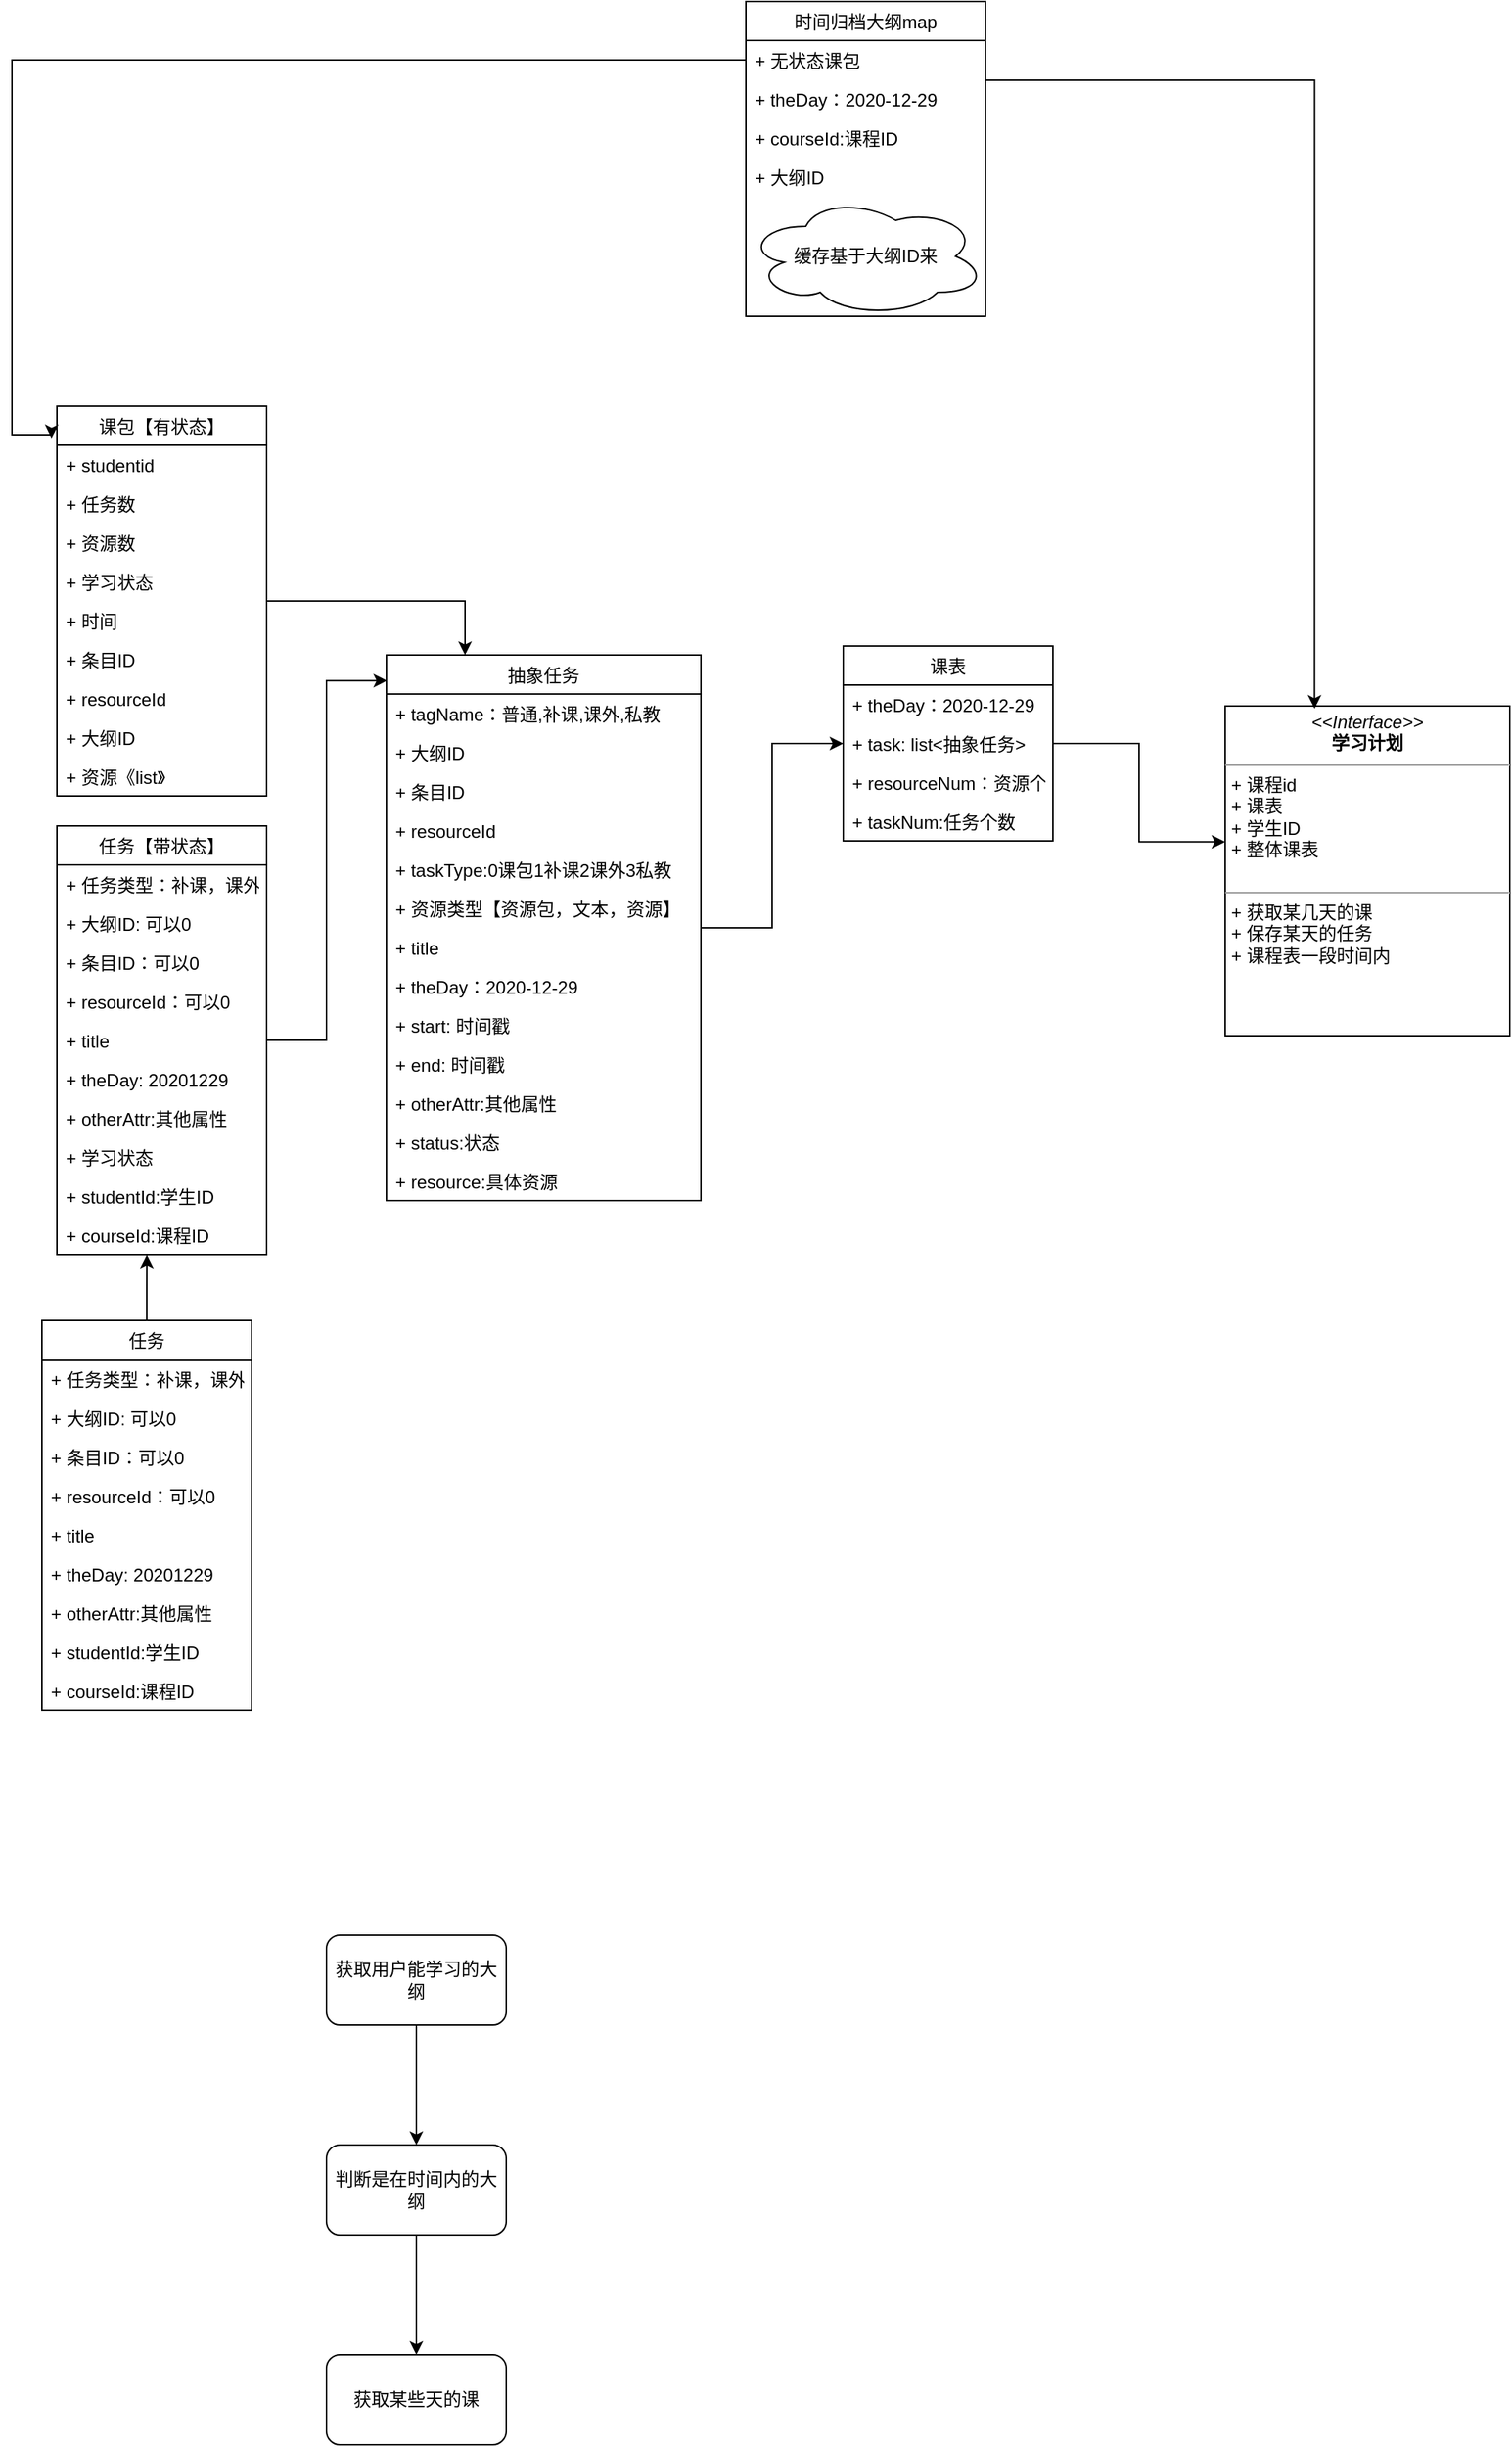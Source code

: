 <mxfile version="14.1.2" type="github">
  <diagram id="xe28xnixo2NTm2ffLTH5" name="Page-1">
    <mxGraphModel dx="2012" dy="635" grid="1" gridSize="10" guides="1" tooltips="1" connect="1" arrows="1" fold="1" page="1" pageScale="1" pageWidth="827" pageHeight="1169" math="0" shadow="0">
      <root>
        <mxCell id="0" />
        <mxCell id="1" parent="0" />
        <mxCell id="jewvl0w6D_q5FNkcWG2r-2" value="&lt;p style=&quot;margin: 0px ; margin-top: 4px ; text-align: center&quot;&gt;&lt;i&gt;&amp;lt;&amp;lt;Interface&amp;gt;&amp;gt;&lt;/i&gt;&lt;br&gt;&lt;b&gt;学习计划&lt;/b&gt;&lt;/p&gt;&lt;hr size=&quot;1&quot;&gt;&lt;p style=&quot;margin: 0px ; margin-left: 4px&quot;&gt;+&amp;nbsp;课程id&lt;/p&gt;&lt;p style=&quot;margin: 0px ; margin-left: 4px&quot;&gt;+&amp;nbsp;课表&lt;br&gt;+&amp;nbsp;学生ID&lt;/p&gt;&lt;p style=&quot;margin: 0px ; margin-left: 4px&quot;&gt;+&amp;nbsp;整体课表&lt;/p&gt;&lt;br&gt;&lt;hr size=&quot;1&quot;&gt;&lt;p style=&quot;margin: 0px ; margin-left: 4px&quot;&gt;+&amp;nbsp;获取某几天的课&lt;br&gt;+&amp;nbsp;保存某天的任务&lt;/p&gt;&lt;p style=&quot;margin: 0px ; margin-left: 4px&quot;&gt;+&amp;nbsp;课程表一段时间内&lt;/p&gt;" style="verticalAlign=top;align=left;overflow=fill;fontSize=12;fontFamily=Helvetica;html=1;" vertex="1" parent="1">
          <mxGeometry x="530" y="690" width="190" height="220" as="geometry" />
        </mxCell>
        <mxCell id="jewvl0w6D_q5FNkcWG2r-3" value="课表" style="swimlane;fontStyle=0;childLayout=stackLayout;horizontal=1;startSize=26;fillColor=none;horizontalStack=0;resizeParent=1;resizeParentMax=0;resizeLast=0;collapsible=1;marginBottom=0;" vertex="1" parent="1">
          <mxGeometry x="275" y="650" width="140" height="130" as="geometry" />
        </mxCell>
        <mxCell id="jewvl0w6D_q5FNkcWG2r-4" value="+ theDay：2020-12-29" style="text;strokeColor=none;fillColor=none;align=left;verticalAlign=top;spacingLeft=4;spacingRight=4;overflow=hidden;rotatable=0;points=[[0,0.5],[1,0.5]];portConstraint=eastwest;" vertex="1" parent="jewvl0w6D_q5FNkcWG2r-3">
          <mxGeometry y="26" width="140" height="26" as="geometry" />
        </mxCell>
        <mxCell id="jewvl0w6D_q5FNkcWG2r-5" value="+ task: list&lt;抽象任务&gt;" style="text;strokeColor=none;fillColor=none;align=left;verticalAlign=top;spacingLeft=4;spacingRight=4;overflow=hidden;rotatable=0;points=[[0,0.5],[1,0.5]];portConstraint=eastwest;" vertex="1" parent="jewvl0w6D_q5FNkcWG2r-3">
          <mxGeometry y="52" width="140" height="26" as="geometry" />
        </mxCell>
        <mxCell id="jewvl0w6D_q5FNkcWG2r-11" value="+ resourceNum：资源个" style="text;strokeColor=none;fillColor=none;align=left;verticalAlign=top;spacingLeft=4;spacingRight=4;overflow=hidden;rotatable=0;points=[[0,0.5],[1,0.5]];portConstraint=eastwest;" vertex="1" parent="jewvl0w6D_q5FNkcWG2r-3">
          <mxGeometry y="78" width="140" height="26" as="geometry" />
        </mxCell>
        <mxCell id="jewvl0w6D_q5FNkcWG2r-6" value="+ taskNum:任务个数" style="text;strokeColor=none;fillColor=none;align=left;verticalAlign=top;spacingLeft=4;spacingRight=4;overflow=hidden;rotatable=0;points=[[0,0.5],[1,0.5]];portConstraint=eastwest;" vertex="1" parent="jewvl0w6D_q5FNkcWG2r-3">
          <mxGeometry y="104" width="140" height="26" as="geometry" />
        </mxCell>
        <mxCell id="jewvl0w6D_q5FNkcWG2r-48" style="edgeStyle=orthogonalEdgeStyle;rounded=0;orthogonalLoop=1;jettySize=auto;html=1;entryX=0.25;entryY=0;entryDx=0;entryDy=0;" edge="1" parent="1" source="jewvl0w6D_q5FNkcWG2r-7" target="jewvl0w6D_q5FNkcWG2r-34">
          <mxGeometry relative="1" as="geometry" />
        </mxCell>
        <mxCell id="jewvl0w6D_q5FNkcWG2r-7" value="课包【有状态】" style="swimlane;fontStyle=0;childLayout=stackLayout;horizontal=1;startSize=26;fillColor=none;horizontalStack=0;resizeParent=1;resizeParentMax=0;resizeLast=0;collapsible=1;marginBottom=0;" vertex="1" parent="1">
          <mxGeometry x="-250" y="490" width="140" height="260" as="geometry" />
        </mxCell>
        <mxCell id="jewvl0w6D_q5FNkcWG2r-8" value="+ studentid" style="text;strokeColor=none;fillColor=none;align=left;verticalAlign=top;spacingLeft=4;spacingRight=4;overflow=hidden;rotatable=0;points=[[0,0.5],[1,0.5]];portConstraint=eastwest;" vertex="1" parent="jewvl0w6D_q5FNkcWG2r-7">
          <mxGeometry y="26" width="140" height="26" as="geometry" />
        </mxCell>
        <mxCell id="jewvl0w6D_q5FNkcWG2r-93" value="+ 任务数" style="text;strokeColor=none;fillColor=none;align=left;verticalAlign=top;spacingLeft=4;spacingRight=4;overflow=hidden;rotatable=0;points=[[0,0.5],[1,0.5]];portConstraint=eastwest;" vertex="1" parent="jewvl0w6D_q5FNkcWG2r-7">
          <mxGeometry y="52" width="140" height="26" as="geometry" />
        </mxCell>
        <mxCell id="jewvl0w6D_q5FNkcWG2r-9" value="+ 资源数" style="text;strokeColor=none;fillColor=none;align=left;verticalAlign=top;spacingLeft=4;spacingRight=4;overflow=hidden;rotatable=0;points=[[0,0.5],[1,0.5]];portConstraint=eastwest;" vertex="1" parent="jewvl0w6D_q5FNkcWG2r-7">
          <mxGeometry y="78" width="140" height="26" as="geometry" />
        </mxCell>
        <mxCell id="jewvl0w6D_q5FNkcWG2r-12" value="+ 学习状态" style="text;strokeColor=none;fillColor=none;align=left;verticalAlign=top;spacingLeft=4;spacingRight=4;overflow=hidden;rotatable=0;points=[[0,0.5],[1,0.5]];portConstraint=eastwest;" vertex="1" parent="jewvl0w6D_q5FNkcWG2r-7">
          <mxGeometry y="104" width="140" height="26" as="geometry" />
        </mxCell>
        <mxCell id="jewvl0w6D_q5FNkcWG2r-13" value="+ 时间" style="text;strokeColor=none;fillColor=none;align=left;verticalAlign=top;spacingLeft=4;spacingRight=4;overflow=hidden;rotatable=0;points=[[0,0.5],[1,0.5]];portConstraint=eastwest;" vertex="1" parent="jewvl0w6D_q5FNkcWG2r-7">
          <mxGeometry y="130" width="140" height="26" as="geometry" />
        </mxCell>
        <mxCell id="jewvl0w6D_q5FNkcWG2r-54" value="+ 条目ID" style="text;strokeColor=none;fillColor=none;align=left;verticalAlign=top;spacingLeft=4;spacingRight=4;overflow=hidden;rotatable=0;points=[[0,0.5],[1,0.5]];portConstraint=eastwest;" vertex="1" parent="jewvl0w6D_q5FNkcWG2r-7">
          <mxGeometry y="156" width="140" height="26" as="geometry" />
        </mxCell>
        <mxCell id="jewvl0w6D_q5FNkcWG2r-55" value="+ resourceId" style="text;strokeColor=none;fillColor=none;align=left;verticalAlign=top;spacingLeft=4;spacingRight=4;overflow=hidden;rotatable=0;points=[[0,0.5],[1,0.5]];portConstraint=eastwest;" vertex="1" parent="jewvl0w6D_q5FNkcWG2r-7">
          <mxGeometry y="182" width="140" height="26" as="geometry" />
        </mxCell>
        <mxCell id="jewvl0w6D_q5FNkcWG2r-53" value="+ 大纲ID" style="text;strokeColor=none;fillColor=none;align=left;verticalAlign=top;spacingLeft=4;spacingRight=4;overflow=hidden;rotatable=0;points=[[0,0.5],[1,0.5]];portConstraint=eastwest;" vertex="1" parent="jewvl0w6D_q5FNkcWG2r-7">
          <mxGeometry y="208" width="140" height="26" as="geometry" />
        </mxCell>
        <mxCell id="jewvl0w6D_q5FNkcWG2r-10" value="+ 资源《list》" style="text;strokeColor=none;fillColor=none;align=left;verticalAlign=top;spacingLeft=4;spacingRight=4;overflow=hidden;rotatable=0;points=[[0,0.5],[1,0.5]];portConstraint=eastwest;" vertex="1" parent="jewvl0w6D_q5FNkcWG2r-7">
          <mxGeometry y="234" width="140" height="26" as="geometry" />
        </mxCell>
        <mxCell id="jewvl0w6D_q5FNkcWG2r-47" style="edgeStyle=orthogonalEdgeStyle;rounded=0;orthogonalLoop=1;jettySize=auto;html=1;entryX=0.002;entryY=0.047;entryDx=0;entryDy=0;entryPerimeter=0;" edge="1" parent="1" source="jewvl0w6D_q5FNkcWG2r-77" target="jewvl0w6D_q5FNkcWG2r-34">
          <mxGeometry relative="1" as="geometry" />
        </mxCell>
        <mxCell id="jewvl0w6D_q5FNkcWG2r-87" style="edgeStyle=orthogonalEdgeStyle;rounded=0;orthogonalLoop=1;jettySize=auto;html=1;entryX=0.429;entryY=1;entryDx=0;entryDy=0;entryPerimeter=0;" edge="1" parent="1" source="jewvl0w6D_q5FNkcWG2r-17" target="jewvl0w6D_q5FNkcWG2r-86">
          <mxGeometry relative="1" as="geometry" />
        </mxCell>
        <mxCell id="jewvl0w6D_q5FNkcWG2r-17" value="任务" style="swimlane;fontStyle=0;childLayout=stackLayout;horizontal=1;startSize=26;fillColor=none;horizontalStack=0;resizeParent=1;resizeParentMax=0;resizeLast=0;collapsible=1;marginBottom=0;" vertex="1" parent="1">
          <mxGeometry x="-260" y="1100" width="140" height="260" as="geometry" />
        </mxCell>
        <mxCell id="jewvl0w6D_q5FNkcWG2r-18" value="+ 任务类型：补课，课外" style="text;strokeColor=none;fillColor=none;align=left;verticalAlign=top;spacingLeft=4;spacingRight=4;overflow=hidden;rotatable=0;points=[[0,0.5],[1,0.5]];portConstraint=eastwest;" vertex="1" parent="jewvl0w6D_q5FNkcWG2r-17">
          <mxGeometry y="26" width="140" height="26" as="geometry" />
        </mxCell>
        <mxCell id="jewvl0w6D_q5FNkcWG2r-49" value="+ 大纲ID: 可以0" style="text;strokeColor=none;fillColor=none;align=left;verticalAlign=top;spacingLeft=4;spacingRight=4;overflow=hidden;rotatable=0;points=[[0,0.5],[1,0.5]];portConstraint=eastwest;" vertex="1" parent="jewvl0w6D_q5FNkcWG2r-17">
          <mxGeometry y="52" width="140" height="26" as="geometry" />
        </mxCell>
        <mxCell id="jewvl0w6D_q5FNkcWG2r-50" value="+ 条目ID：可以0" style="text;strokeColor=none;fillColor=none;align=left;verticalAlign=top;spacingLeft=4;spacingRight=4;overflow=hidden;rotatable=0;points=[[0,0.5],[1,0.5]];portConstraint=eastwest;" vertex="1" parent="jewvl0w6D_q5FNkcWG2r-17">
          <mxGeometry y="78" width="140" height="26" as="geometry" />
        </mxCell>
        <mxCell id="jewvl0w6D_q5FNkcWG2r-19" value="+ resourceId：可以0" style="text;strokeColor=none;fillColor=none;align=left;verticalAlign=top;spacingLeft=4;spacingRight=4;overflow=hidden;rotatable=0;points=[[0,0.5],[1,0.5]];portConstraint=eastwest;" vertex="1" parent="jewvl0w6D_q5FNkcWG2r-17">
          <mxGeometry y="104" width="140" height="26" as="geometry" />
        </mxCell>
        <mxCell id="jewvl0w6D_q5FNkcWG2r-20" value="+ title" style="text;strokeColor=none;fillColor=none;align=left;verticalAlign=top;spacingLeft=4;spacingRight=4;overflow=hidden;rotatable=0;points=[[0,0.5],[1,0.5]];portConstraint=eastwest;" vertex="1" parent="jewvl0w6D_q5FNkcWG2r-17">
          <mxGeometry y="130" width="140" height="26" as="geometry" />
        </mxCell>
        <mxCell id="jewvl0w6D_q5FNkcWG2r-27" value="+ theDay: 20201229" style="text;strokeColor=none;fillColor=none;align=left;verticalAlign=top;spacingLeft=4;spacingRight=4;overflow=hidden;rotatable=0;points=[[0,0.5],[1,0.5]];portConstraint=eastwest;" vertex="1" parent="jewvl0w6D_q5FNkcWG2r-17">
          <mxGeometry y="156" width="140" height="26" as="geometry" />
        </mxCell>
        <mxCell id="jewvl0w6D_q5FNkcWG2r-28" value="+ otherAttr:其他属性" style="text;strokeColor=none;fillColor=none;align=left;verticalAlign=top;spacingLeft=4;spacingRight=4;overflow=hidden;rotatable=0;points=[[0,0.5],[1,0.5]];portConstraint=eastwest;" vertex="1" parent="jewvl0w6D_q5FNkcWG2r-17">
          <mxGeometry y="182" width="140" height="26" as="geometry" />
        </mxCell>
        <mxCell id="jewvl0w6D_q5FNkcWG2r-21" value="+ studentId:学生ID" style="text;strokeColor=none;fillColor=none;align=left;verticalAlign=top;spacingLeft=4;spacingRight=4;overflow=hidden;rotatable=0;points=[[0,0.5],[1,0.5]];portConstraint=eastwest;" vertex="1" parent="jewvl0w6D_q5FNkcWG2r-17">
          <mxGeometry y="208" width="140" height="26" as="geometry" />
        </mxCell>
        <mxCell id="jewvl0w6D_q5FNkcWG2r-29" value="+ courseId:课程ID" style="text;strokeColor=none;fillColor=none;align=left;verticalAlign=top;spacingLeft=4;spacingRight=4;overflow=hidden;rotatable=0;points=[[0,0.5],[1,0.5]];portConstraint=eastwest;" vertex="1" parent="jewvl0w6D_q5FNkcWG2r-17">
          <mxGeometry y="234" width="140" height="26" as="geometry" />
        </mxCell>
        <mxCell id="jewvl0w6D_q5FNkcWG2r-59" style="edgeStyle=orthogonalEdgeStyle;rounded=0;orthogonalLoop=1;jettySize=auto;html=1;exitX=1;exitY=0.25;exitDx=0;exitDy=0;entryX=0.314;entryY=0.008;entryDx=0;entryDy=0;entryPerimeter=0;" edge="1" parent="1" source="jewvl0w6D_q5FNkcWG2r-22" target="jewvl0w6D_q5FNkcWG2r-2">
          <mxGeometry relative="1" as="geometry" />
        </mxCell>
        <mxCell id="jewvl0w6D_q5FNkcWG2r-22" value="时间归档大纲map" style="swimlane;fontStyle=0;childLayout=stackLayout;horizontal=1;startSize=26;fillColor=none;horizontalStack=0;resizeParent=1;resizeParentMax=0;resizeLast=0;collapsible=1;marginBottom=0;" vertex="1" parent="1">
          <mxGeometry x="210" y="220" width="160" height="210" as="geometry" />
        </mxCell>
        <mxCell id="jewvl0w6D_q5FNkcWG2r-61" value="+ 无状态课包" style="text;strokeColor=none;fillColor=none;align=left;verticalAlign=top;spacingLeft=4;spacingRight=4;overflow=hidden;rotatable=0;points=[[0,0.5],[1,0.5]];portConstraint=eastwest;" vertex="1" parent="jewvl0w6D_q5FNkcWG2r-22">
          <mxGeometry y="26" width="160" height="26" as="geometry" />
        </mxCell>
        <mxCell id="jewvl0w6D_q5FNkcWG2r-62" value="+ theDay：2020-12-29" style="text;strokeColor=none;fillColor=none;align=left;verticalAlign=top;spacingLeft=4;spacingRight=4;overflow=hidden;rotatable=0;points=[[0,0.5],[1,0.5]];portConstraint=eastwest;" vertex="1" parent="jewvl0w6D_q5FNkcWG2r-22">
          <mxGeometry y="52" width="160" height="26" as="geometry" />
        </mxCell>
        <mxCell id="jewvl0w6D_q5FNkcWG2r-45" value="+ courseId:课程ID" style="text;strokeColor=none;fillColor=none;align=left;verticalAlign=top;spacingLeft=4;spacingRight=4;overflow=hidden;rotatable=0;points=[[0,0.5],[1,0.5]];portConstraint=eastwest;" vertex="1" parent="jewvl0w6D_q5FNkcWG2r-22">
          <mxGeometry y="78" width="160" height="26" as="geometry" />
        </mxCell>
        <mxCell id="jewvl0w6D_q5FNkcWG2r-40" value="+ 大纲ID" style="text;strokeColor=none;fillColor=none;align=left;verticalAlign=top;spacingLeft=4;spacingRight=4;overflow=hidden;rotatable=0;points=[[0,0.5],[1,0.5]];portConstraint=eastwest;" vertex="1" parent="jewvl0w6D_q5FNkcWG2r-22">
          <mxGeometry y="104" width="160" height="26" as="geometry" />
        </mxCell>
        <mxCell id="jewvl0w6D_q5FNkcWG2r-76" value="缓存基于大纲ID来" style="ellipse;shape=cloud;whiteSpace=wrap;html=1;" vertex="1" parent="jewvl0w6D_q5FNkcWG2r-22">
          <mxGeometry y="130" width="160" height="80" as="geometry" />
        </mxCell>
        <mxCell id="jewvl0w6D_q5FNkcWG2r-56" style="edgeStyle=orthogonalEdgeStyle;rounded=0;orthogonalLoop=1;jettySize=auto;html=1;entryX=0;entryY=0.5;entryDx=0;entryDy=0;" edge="1" parent="1" source="jewvl0w6D_q5FNkcWG2r-34" target="jewvl0w6D_q5FNkcWG2r-5">
          <mxGeometry relative="1" as="geometry" />
        </mxCell>
        <mxCell id="jewvl0w6D_q5FNkcWG2r-34" value="抽象任务" style="swimlane;fontStyle=0;childLayout=stackLayout;horizontal=1;startSize=26;fillColor=none;horizontalStack=0;resizeParent=1;resizeParentMax=0;resizeLast=0;collapsible=1;marginBottom=0;" vertex="1" parent="1">
          <mxGeometry x="-30" y="656" width="210" height="364" as="geometry" />
        </mxCell>
        <mxCell id="jewvl0w6D_q5FNkcWG2r-24" value="+ tagName：普通,补课,课外,私教" style="text;strokeColor=none;fillColor=none;align=left;verticalAlign=top;spacingLeft=4;spacingRight=4;overflow=hidden;rotatable=0;points=[[0,0.5],[1,0.5]];portConstraint=eastwest;" vertex="1" parent="jewvl0w6D_q5FNkcWG2r-34">
          <mxGeometry y="26" width="210" height="26" as="geometry" />
        </mxCell>
        <mxCell id="jewvl0w6D_q5FNkcWG2r-36" value="+ 大纲ID" style="text;strokeColor=none;fillColor=none;align=left;verticalAlign=top;spacingLeft=4;spacingRight=4;overflow=hidden;rotatable=0;points=[[0,0.5],[1,0.5]];portConstraint=eastwest;" vertex="1" parent="jewvl0w6D_q5FNkcWG2r-34">
          <mxGeometry y="52" width="210" height="26" as="geometry" />
        </mxCell>
        <mxCell id="jewvl0w6D_q5FNkcWG2r-43" value="+ 条目ID" style="text;strokeColor=none;fillColor=none;align=left;verticalAlign=top;spacingLeft=4;spacingRight=4;overflow=hidden;rotatable=0;points=[[0,0.5],[1,0.5]];portConstraint=eastwest;" vertex="1" parent="jewvl0w6D_q5FNkcWG2r-34">
          <mxGeometry y="78" width="210" height="26" as="geometry" />
        </mxCell>
        <mxCell id="jewvl0w6D_q5FNkcWG2r-42" value="+ resourceId" style="text;strokeColor=none;fillColor=none;align=left;verticalAlign=top;spacingLeft=4;spacingRight=4;overflow=hidden;rotatable=0;points=[[0,0.5],[1,0.5]];portConstraint=eastwest;" vertex="1" parent="jewvl0w6D_q5FNkcWG2r-34">
          <mxGeometry y="104" width="210" height="26" as="geometry" />
        </mxCell>
        <mxCell id="jewvl0w6D_q5FNkcWG2r-52" value="+ taskType:0课包1补课2课外3私教" style="text;strokeColor=none;fillColor=none;align=left;verticalAlign=top;spacingLeft=4;spacingRight=4;overflow=hidden;rotatable=0;points=[[0,0.5],[1,0.5]];portConstraint=eastwest;" vertex="1" parent="jewvl0w6D_q5FNkcWG2r-34">
          <mxGeometry y="130" width="210" height="26" as="geometry" />
        </mxCell>
        <mxCell id="jewvl0w6D_q5FNkcWG2r-51" value="+ 资源类型【资源包，文本，资源】" style="text;strokeColor=none;fillColor=none;align=left;verticalAlign=top;spacingLeft=4;spacingRight=4;overflow=hidden;rotatable=0;points=[[0,0.5],[1,0.5]];portConstraint=eastwest;" vertex="1" parent="jewvl0w6D_q5FNkcWG2r-34">
          <mxGeometry y="156" width="210" height="26" as="geometry" />
        </mxCell>
        <mxCell id="jewvl0w6D_q5FNkcWG2r-37" value="+ title" style="text;strokeColor=none;fillColor=none;align=left;verticalAlign=top;spacingLeft=4;spacingRight=4;overflow=hidden;rotatable=0;points=[[0,0.5],[1,0.5]];portConstraint=eastwest;" vertex="1" parent="jewvl0w6D_q5FNkcWG2r-34">
          <mxGeometry y="182" width="210" height="26" as="geometry" />
        </mxCell>
        <mxCell id="jewvl0w6D_q5FNkcWG2r-57" value="+ theDay：2020-12-29" style="text;strokeColor=none;fillColor=none;align=left;verticalAlign=top;spacingLeft=4;spacingRight=4;overflow=hidden;rotatable=0;points=[[0,0.5],[1,0.5]];portConstraint=eastwest;" vertex="1" parent="jewvl0w6D_q5FNkcWG2r-34">
          <mxGeometry y="208" width="210" height="26" as="geometry" />
        </mxCell>
        <mxCell id="jewvl0w6D_q5FNkcWG2r-38" value="+ start: 时间戳" style="text;strokeColor=none;fillColor=none;align=left;verticalAlign=top;spacingLeft=4;spacingRight=4;overflow=hidden;rotatable=0;points=[[0,0.5],[1,0.5]];portConstraint=eastwest;" vertex="1" parent="jewvl0w6D_q5FNkcWG2r-34">
          <mxGeometry y="234" width="210" height="26" as="geometry" />
        </mxCell>
        <mxCell id="jewvl0w6D_q5FNkcWG2r-44" value="+ end: 时间戳" style="text;strokeColor=none;fillColor=none;align=left;verticalAlign=top;spacingLeft=4;spacingRight=4;overflow=hidden;rotatable=0;points=[[0,0.5],[1,0.5]];portConstraint=eastwest;" vertex="1" parent="jewvl0w6D_q5FNkcWG2r-34">
          <mxGeometry y="260" width="210" height="26" as="geometry" />
        </mxCell>
        <mxCell id="jewvl0w6D_q5FNkcWG2r-39" value="+ otherAttr:其他属性" style="text;strokeColor=none;fillColor=none;align=left;verticalAlign=top;spacingLeft=4;spacingRight=4;overflow=hidden;rotatable=0;points=[[0,0.5],[1,0.5]];portConstraint=eastwest;" vertex="1" parent="jewvl0w6D_q5FNkcWG2r-34">
          <mxGeometry y="286" width="210" height="26" as="geometry" />
        </mxCell>
        <mxCell id="jewvl0w6D_q5FNkcWG2r-46" value="+ status:状态" style="text;strokeColor=none;fillColor=none;align=left;verticalAlign=top;spacingLeft=4;spacingRight=4;overflow=hidden;rotatable=0;points=[[0,0.5],[1,0.5]];portConstraint=eastwest;" vertex="1" parent="jewvl0w6D_q5FNkcWG2r-34">
          <mxGeometry y="312" width="210" height="26" as="geometry" />
        </mxCell>
        <mxCell id="jewvl0w6D_q5FNkcWG2r-41" value="+ resource:具体资源" style="text;strokeColor=none;fillColor=none;align=left;verticalAlign=top;spacingLeft=4;spacingRight=4;overflow=hidden;rotatable=0;points=[[0,0.5],[1,0.5]];portConstraint=eastwest;" vertex="1" parent="jewvl0w6D_q5FNkcWG2r-34">
          <mxGeometry y="338" width="210" height="26" as="geometry" />
        </mxCell>
        <mxCell id="jewvl0w6D_q5FNkcWG2r-73" style="edgeStyle=orthogonalEdgeStyle;rounded=0;orthogonalLoop=1;jettySize=auto;html=1;entryX=0;entryY=0.412;entryDx=0;entryDy=0;entryPerimeter=0;" edge="1" parent="1" source="jewvl0w6D_q5FNkcWG2r-5" target="jewvl0w6D_q5FNkcWG2r-2">
          <mxGeometry relative="1" as="geometry" />
        </mxCell>
        <mxCell id="jewvl0w6D_q5FNkcWG2r-77" value="任务【带状态】" style="swimlane;fontStyle=0;childLayout=stackLayout;horizontal=1;startSize=26;fillColor=none;horizontalStack=0;resizeParent=1;resizeParentMax=0;resizeLast=0;collapsible=1;marginBottom=0;" vertex="1" parent="1">
          <mxGeometry x="-250" y="770" width="140" height="286" as="geometry" />
        </mxCell>
        <mxCell id="jewvl0w6D_q5FNkcWG2r-78" value="+ 任务类型：补课，课外" style="text;strokeColor=none;fillColor=none;align=left;verticalAlign=top;spacingLeft=4;spacingRight=4;overflow=hidden;rotatable=0;points=[[0,0.5],[1,0.5]];portConstraint=eastwest;" vertex="1" parent="jewvl0w6D_q5FNkcWG2r-77">
          <mxGeometry y="26" width="140" height="26" as="geometry" />
        </mxCell>
        <mxCell id="jewvl0w6D_q5FNkcWG2r-79" value="+ 大纲ID: 可以0" style="text;strokeColor=none;fillColor=none;align=left;verticalAlign=top;spacingLeft=4;spacingRight=4;overflow=hidden;rotatable=0;points=[[0,0.5],[1,0.5]];portConstraint=eastwest;" vertex="1" parent="jewvl0w6D_q5FNkcWG2r-77">
          <mxGeometry y="52" width="140" height="26" as="geometry" />
        </mxCell>
        <mxCell id="jewvl0w6D_q5FNkcWG2r-80" value="+ 条目ID：可以0" style="text;strokeColor=none;fillColor=none;align=left;verticalAlign=top;spacingLeft=4;spacingRight=4;overflow=hidden;rotatable=0;points=[[0,0.5],[1,0.5]];portConstraint=eastwest;" vertex="1" parent="jewvl0w6D_q5FNkcWG2r-77">
          <mxGeometry y="78" width="140" height="26" as="geometry" />
        </mxCell>
        <mxCell id="jewvl0w6D_q5FNkcWG2r-81" value="+ resourceId：可以0" style="text;strokeColor=none;fillColor=none;align=left;verticalAlign=top;spacingLeft=4;spacingRight=4;overflow=hidden;rotatable=0;points=[[0,0.5],[1,0.5]];portConstraint=eastwest;" vertex="1" parent="jewvl0w6D_q5FNkcWG2r-77">
          <mxGeometry y="104" width="140" height="26" as="geometry" />
        </mxCell>
        <mxCell id="jewvl0w6D_q5FNkcWG2r-82" value="+ title" style="text;strokeColor=none;fillColor=none;align=left;verticalAlign=top;spacingLeft=4;spacingRight=4;overflow=hidden;rotatable=0;points=[[0,0.5],[1,0.5]];portConstraint=eastwest;" vertex="1" parent="jewvl0w6D_q5FNkcWG2r-77">
          <mxGeometry y="130" width="140" height="26" as="geometry" />
        </mxCell>
        <mxCell id="jewvl0w6D_q5FNkcWG2r-83" value="+ theDay: 20201229" style="text;strokeColor=none;fillColor=none;align=left;verticalAlign=top;spacingLeft=4;spacingRight=4;overflow=hidden;rotatable=0;points=[[0,0.5],[1,0.5]];portConstraint=eastwest;" vertex="1" parent="jewvl0w6D_q5FNkcWG2r-77">
          <mxGeometry y="156" width="140" height="26" as="geometry" />
        </mxCell>
        <mxCell id="jewvl0w6D_q5FNkcWG2r-84" value="+ otherAttr:其他属性" style="text;strokeColor=none;fillColor=none;align=left;verticalAlign=top;spacingLeft=4;spacingRight=4;overflow=hidden;rotatable=0;points=[[0,0.5],[1,0.5]];portConstraint=eastwest;" vertex="1" parent="jewvl0w6D_q5FNkcWG2r-77">
          <mxGeometry y="182" width="140" height="26" as="geometry" />
        </mxCell>
        <mxCell id="jewvl0w6D_q5FNkcWG2r-88" value="+ 学习状态" style="text;strokeColor=none;fillColor=none;align=left;verticalAlign=top;spacingLeft=4;spacingRight=4;overflow=hidden;rotatable=0;points=[[0,0.5],[1,0.5]];portConstraint=eastwest;" vertex="1" parent="jewvl0w6D_q5FNkcWG2r-77">
          <mxGeometry y="208" width="140" height="26" as="geometry" />
        </mxCell>
        <mxCell id="jewvl0w6D_q5FNkcWG2r-85" value="+ studentId:学生ID" style="text;strokeColor=none;fillColor=none;align=left;verticalAlign=top;spacingLeft=4;spacingRight=4;overflow=hidden;rotatable=0;points=[[0,0.5],[1,0.5]];portConstraint=eastwest;" vertex="1" parent="jewvl0w6D_q5FNkcWG2r-77">
          <mxGeometry y="234" width="140" height="26" as="geometry" />
        </mxCell>
        <mxCell id="jewvl0w6D_q5FNkcWG2r-86" value="+ courseId:课程ID" style="text;strokeColor=none;fillColor=none;align=left;verticalAlign=top;spacingLeft=4;spacingRight=4;overflow=hidden;rotatable=0;points=[[0,0.5],[1,0.5]];portConstraint=eastwest;" vertex="1" parent="jewvl0w6D_q5FNkcWG2r-77">
          <mxGeometry y="260" width="140" height="26" as="geometry" />
        </mxCell>
        <mxCell id="jewvl0w6D_q5FNkcWG2r-92" style="edgeStyle=orthogonalEdgeStyle;rounded=0;orthogonalLoop=1;jettySize=auto;html=1;entryX=-0.026;entryY=0.082;entryDx=0;entryDy=0;entryPerimeter=0;" edge="1" parent="1" source="jewvl0w6D_q5FNkcWG2r-61" target="jewvl0w6D_q5FNkcWG2r-7">
          <mxGeometry relative="1" as="geometry">
            <Array as="points">
              <mxPoint x="-280" y="259" />
              <mxPoint x="-280" y="509" />
            </Array>
          </mxGeometry>
        </mxCell>
        <mxCell id="jewvl0w6D_q5FNkcWG2r-96" value="" style="edgeStyle=orthogonalEdgeStyle;rounded=0;orthogonalLoop=1;jettySize=auto;html=1;" edge="1" parent="1" source="jewvl0w6D_q5FNkcWG2r-94" target="jewvl0w6D_q5FNkcWG2r-95">
          <mxGeometry relative="1" as="geometry" />
        </mxCell>
        <mxCell id="jewvl0w6D_q5FNkcWG2r-94" value="获取用户能学习的大纲" style="rounded=1;whiteSpace=wrap;html=1;" vertex="1" parent="1">
          <mxGeometry x="-70" y="1510" width="120" height="60" as="geometry" />
        </mxCell>
        <mxCell id="jewvl0w6D_q5FNkcWG2r-98" value="" style="edgeStyle=orthogonalEdgeStyle;rounded=0;orthogonalLoop=1;jettySize=auto;html=1;" edge="1" parent="1" source="jewvl0w6D_q5FNkcWG2r-95" target="jewvl0w6D_q5FNkcWG2r-97">
          <mxGeometry relative="1" as="geometry" />
        </mxCell>
        <mxCell id="jewvl0w6D_q5FNkcWG2r-95" value="判断是在时间内的大纲" style="rounded=1;whiteSpace=wrap;html=1;" vertex="1" parent="1">
          <mxGeometry x="-70" y="1650" width="120" height="60" as="geometry" />
        </mxCell>
        <mxCell id="jewvl0w6D_q5FNkcWG2r-97" value="获取某些天的课" style="rounded=1;whiteSpace=wrap;html=1;" vertex="1" parent="1">
          <mxGeometry x="-70" y="1790" width="120" height="60" as="geometry" />
        </mxCell>
      </root>
    </mxGraphModel>
  </diagram>
</mxfile>
